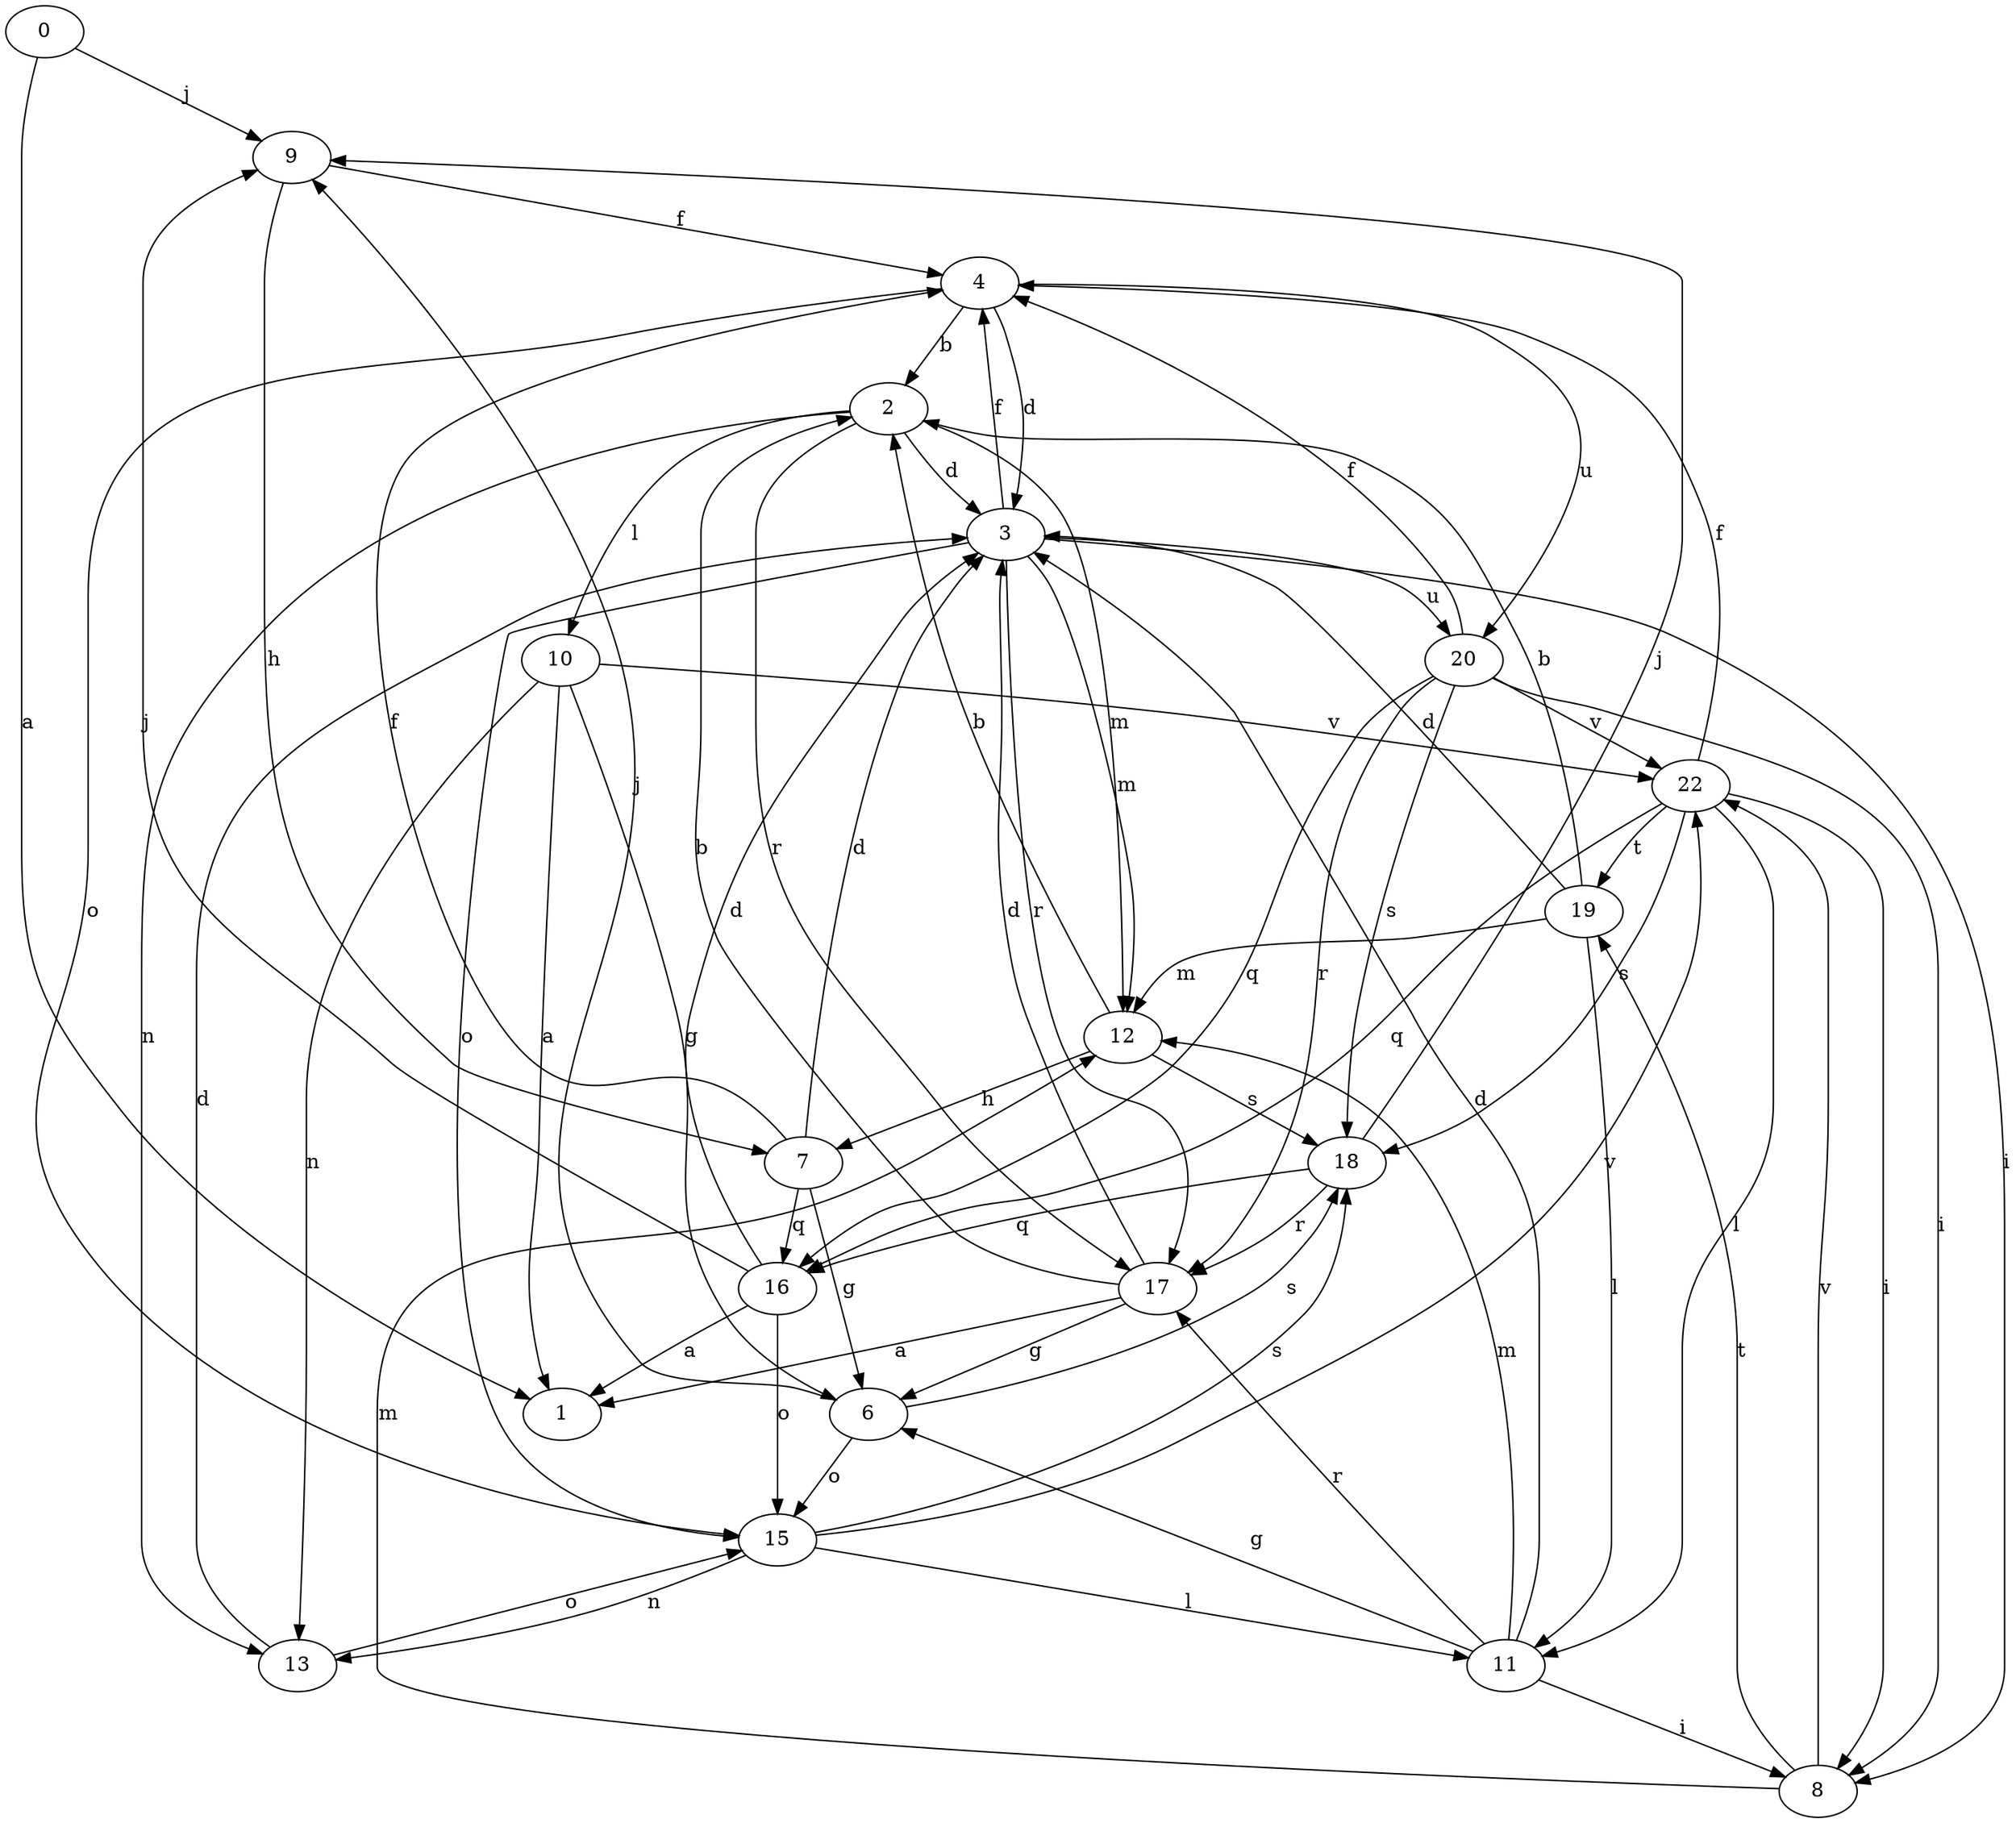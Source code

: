 strict digraph  {
0;
1;
2;
3;
4;
6;
7;
8;
9;
10;
11;
12;
13;
15;
16;
17;
18;
19;
20;
22;
0 -> 1  [label=a];
0 -> 9  [label=j];
2 -> 3  [label=d];
2 -> 10  [label=l];
2 -> 12  [label=m];
2 -> 13  [label=n];
2 -> 17  [label=r];
3 -> 4  [label=f];
3 -> 8  [label=i];
3 -> 12  [label=m];
3 -> 15  [label=o];
3 -> 17  [label=r];
3 -> 20  [label=u];
4 -> 2  [label=b];
4 -> 3  [label=d];
4 -> 15  [label=o];
4 -> 20  [label=u];
6 -> 9  [label=j];
6 -> 15  [label=o];
6 -> 18  [label=s];
7 -> 3  [label=d];
7 -> 4  [label=f];
7 -> 6  [label=g];
7 -> 16  [label=q];
8 -> 12  [label=m];
8 -> 19  [label=t];
8 -> 22  [label=v];
9 -> 4  [label=f];
9 -> 7  [label=h];
10 -> 1  [label=a];
10 -> 6  [label=g];
10 -> 13  [label=n];
10 -> 22  [label=v];
11 -> 3  [label=d];
11 -> 6  [label=g];
11 -> 8  [label=i];
11 -> 12  [label=m];
11 -> 17  [label=r];
12 -> 2  [label=b];
12 -> 7  [label=h];
12 -> 18  [label=s];
13 -> 3  [label=d];
13 -> 15  [label=o];
15 -> 11  [label=l];
15 -> 13  [label=n];
15 -> 18  [label=s];
15 -> 22  [label=v];
16 -> 1  [label=a];
16 -> 3  [label=d];
16 -> 9  [label=j];
16 -> 15  [label=o];
17 -> 1  [label=a];
17 -> 2  [label=b];
17 -> 3  [label=d];
17 -> 6  [label=g];
18 -> 9  [label=j];
18 -> 16  [label=q];
18 -> 17  [label=r];
19 -> 2  [label=b];
19 -> 3  [label=d];
19 -> 11  [label=l];
19 -> 12  [label=m];
20 -> 4  [label=f];
20 -> 8  [label=i];
20 -> 16  [label=q];
20 -> 17  [label=r];
20 -> 18  [label=s];
20 -> 22  [label=v];
22 -> 4  [label=f];
22 -> 8  [label=i];
22 -> 11  [label=l];
22 -> 16  [label=q];
22 -> 18  [label=s];
22 -> 19  [label=t];
}
